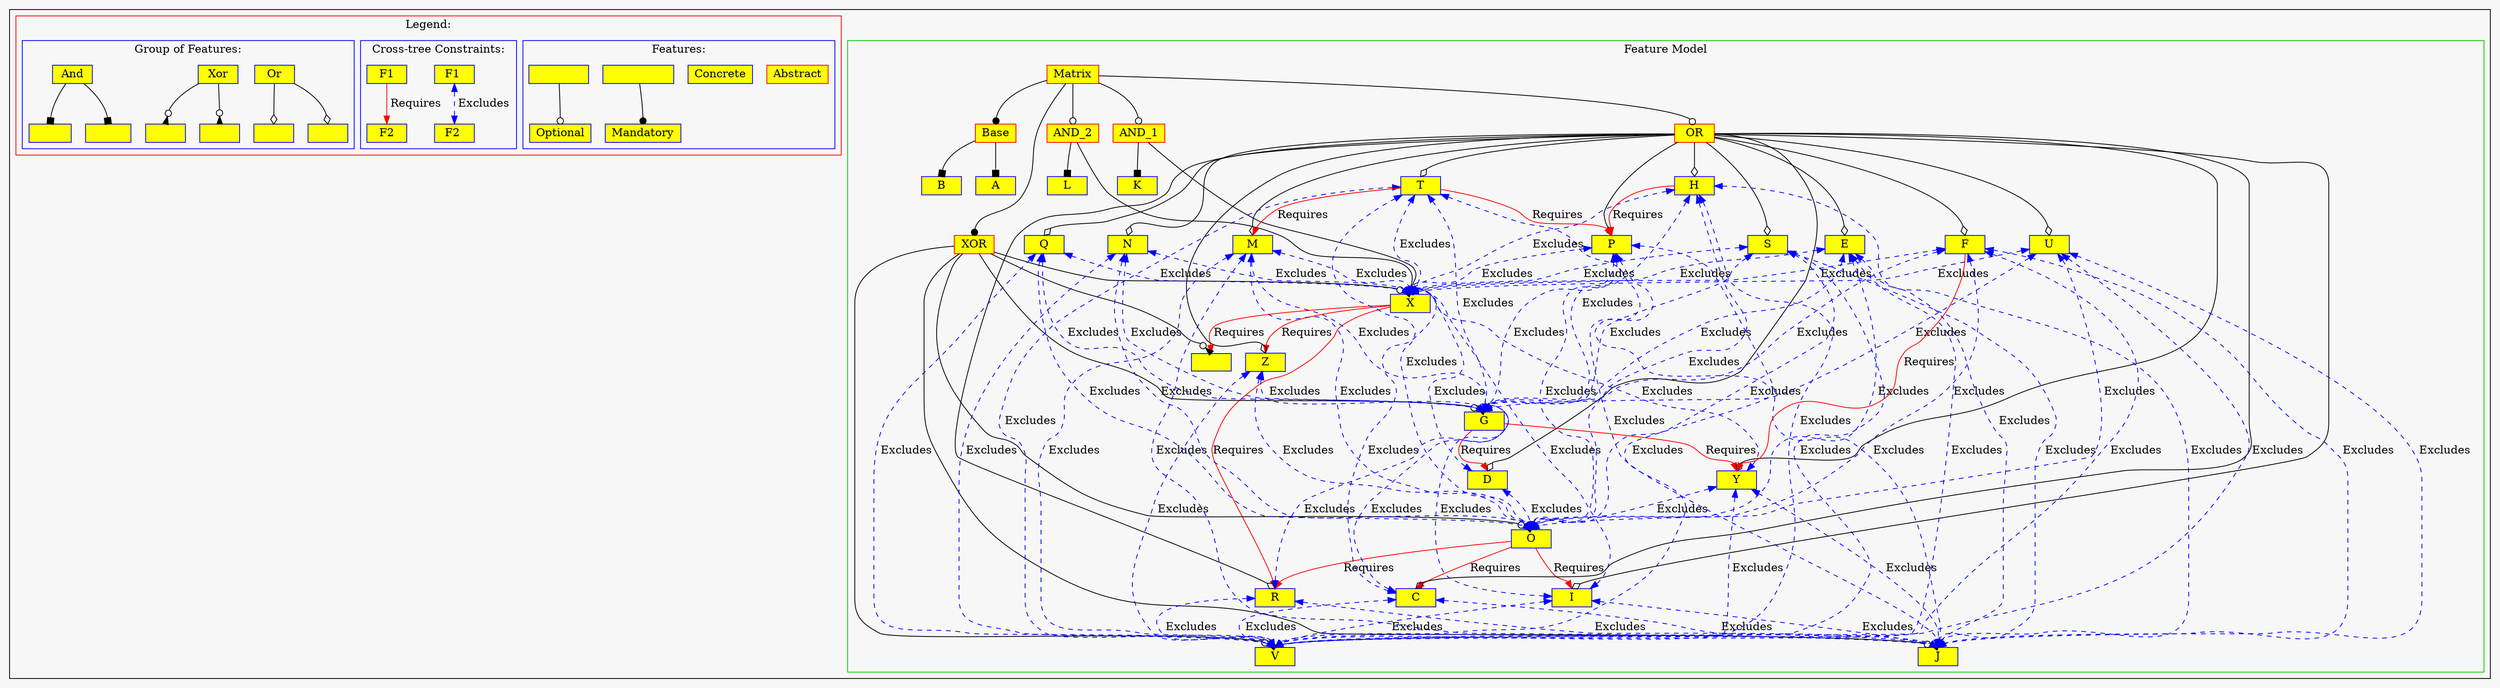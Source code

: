 digraph G  { 
graph [bgcolor=gray97];
subgraph cluster_1{
node [shape=box, width=0.7, height=0.3,style=filled, color=blue, fillcolor=yellow1];
subgraph cluster_2{
node [shape=box, width=0.7, height=0.3,style=filled, color=red, fillcolor=yellow1];
"Matrix";
node [shape=box, width=0.7, height=0.3,style=filled, color=red, fillcolor=yellow1];
"Matrix"->"Base":n[arrowhead="dot"];node [shape=box, width=0.7, height=0.3,style=filled, color=blue, fillcolor=yellow1];
"Base"->"A":n[arrowhead="box"];"Base"->"B":n[arrowhead="box"];node [shape=box, width=0.7, height=0.3,style=filled, color=blue, fillcolor=yellow1];
node [shape=box, width=0.7, height=0.3,style=filled, color=red, fillcolor=yellow1];
"Matrix"->"AND_1":n[arrowhead="odot"];
node [shape=box, width=0.7, height=0.3,style=filled, color=blue, fillcolor=yellow1];
"AND_1"->"K":n[arrowhead="box"];
node [shape=box, width=0.7, height=0.3,style=filled, color=blue, fillcolor=yellow1];
"AND_1"->"X":n[arrowhead="box"];
node [shape=box, width=0.7, height=0.3,style=filled, color=red, fillcolor=yellow1];
"Matrix"->"AND_2":n[arrowhead="odot"];
node [shape=box, width=0.7, height=0.3,style=filled, color=blue, fillcolor=yellow1];
"AND_2"->"L":n[arrowhead="box"];
node [shape=box, width=0.7, height=0.3,style=filled, color=blue, fillcolor=yellow1];
"AND_2"->"X":n[arrowhead="box"];
node [shape=box, width=0.7, height=0.3,style=filled, color=red, fillcolor=yellow1];
"Matrix"->"XOR":n[arrowhead="dot"];
node [shape=box, width=0.7, height=0.3,style=filled, color=blue, fillcolor=yellow1];
"XOR"->"":n[arrowhead="invodot"];
"XOR"->"G":n[arrowhead="invodot"];
"XOR"->"O":n[arrowhead="invodot"];
"XOR"->"J":n[arrowhead="invodot"];
"XOR"->"V":n[arrowhead="invodot"];
"XOR"->"X":n[arrowhead="invodot"];
node [shape=box, width=0.7, height=0.3,style=filled, color=red, fillcolor=yellow1];
"Matrix"->"OR":n[arrowhead="odot"];
node [shape=box, width=0.7, height=0.3,style=filled, color=blue, fillcolor=yellow1];
"OR"->"D":n[arrowhead="odiamond"];
"OR"->"C":n[arrowhead="odiamond"];
"OR"->"Y":n[arrowhead="odiamond"];
"OR"->"Z":n[arrowhead="odiamond"];
"OR"->"U":n[arrowhead="odiamond"];
"OR"->"M":n[arrowhead="odiamond"];
"OR"->"I":n[arrowhead="odiamond"];
"OR"->"N":n[arrowhead="odiamond"];
"OR"->"P":n[arrowhead="odiamond"];
"OR"->"Q":n[arrowhead="odiamond"];
"OR"->"F":n[arrowhead="odiamond"];
"OR"->"T":n[arrowhead="odiamond"];
"OR"->"S":n[arrowhead="odiamond"];
"OR"->"H":n[arrowhead="odiamond"];
"OR"->"E":n[arrowhead="odiamond"];
"OR"->"R":n[arrowhead="odiamond"];
"G"->"D":n[color="red",label="Requires"];
"G"->"Y":n[color="red",label="Requires"];
"O"->"C":n[color="red",label="Requires"];
"O"->"I":n[color="red",label="Requires"];
"O"->"R":n[color="red",label="Requires"];
"X"->"R":n[color="red",label="Requires"];
"X"->"":n[color="red",label="Requires"];
"X"->"Z":n[color="red",label="Requires"];
"F"->"Y":n[color="red",label="Requires"];
"H"->"P":n[color="red",label="Requires"];
"T"->"M":n[color="red",label="Requires"];
"T"->"P":n[color="red",label="Requires"];
"C"->"G":n[style="dashed", color="blue",label=" Excludes", dir="both"];
"Z"->"G":n[style="dashed", color="blue",label=" Excludes", dir="both"];
"U"->"G":n[style="dashed", color="blue",label=" Excludes", dir="both"];
"M"->"G":n[style="dashed", color="blue",label=" Excludes", dir="both"];
"I"->"G":n[style="dashed", color="blue",label=" Excludes", dir="both"];
"N"->"G":n[style="dashed", color="blue",label=" Excludes", dir="both"];
"P"->"G":n[style="dashed", color="blue",label=" Excludes", dir="both"];
"Q"->"G":n[style="dashed", color="blue",label=" Excludes", dir="both"];
"F"->"G":n[style="dashed", color="blue",label=" Excludes", dir="both"];
"T"->"G":n[style="dashed", color="blue",label=" Excludes", dir="both"];
"S"->"G":n[style="dashed", color="blue",label=" Excludes", dir="both"];
"H"->"G":n[style="dashed", color="blue",label=" Excludes", dir="both"];
"E"->"G":n[style="dashed", color="blue",label=" Excludes", dir="both"];
"R"->"G":n[style="dashed", color="blue",label=" Excludes", dir="both"];
"D"->"O":n[style="dashed", color="blue",label=" Excludes", dir="both"];
"Y"->"O":n[style="dashed", color="blue",label=" Excludes", dir="both"];
"Z"->"O":n[style="dashed", color="blue",label=" Excludes", dir="both"];
"U"->"O":n[style="dashed", color="blue",label=" Excludes", dir="both"];
"M"->"O":n[style="dashed", color="blue",label=" Excludes", dir="both"];
"N"->"O":n[style="dashed", color="blue",label=" Excludes", dir="both"];
"P"->"O":n[style="dashed", color="blue",label=" Excludes", dir="both"];
"Q"->"O":n[style="dashed", color="blue",label=" Excludes", dir="both"];
"F"->"O":n[style="dashed", color="blue",label=" Excludes", dir="both"];
"T"->"O":n[style="dashed", color="blue",label=" Excludes", dir="both"];
"S"->"O":n[style="dashed", color="blue",label=" Excludes", dir="both"];
"H"->"O":n[style="dashed", color="blue",label=" Excludes", dir="both"];
"E"->"O":n[style="dashed", color="blue",label=" Excludes", dir="both"];
"C"->"J":n[style="dashed", color="blue",label=" Excludes", dir="both"];
"Y"->"J":n[style="dashed", color="blue",label=" Excludes", dir="both"];
"U"->"J":n[style="dashed", color="blue",label=" Excludes", dir="both"];
"M"->"J":n[style="dashed", color="blue",label=" Excludes", dir="both"];
"I"->"J":n[style="dashed", color="blue",label=" Excludes", dir="both"];
"P"->"J":n[style="dashed", color="blue",label=" Excludes", dir="both"];
"F"->"J":n[style="dashed", color="blue",label=" Excludes", dir="both"];
"T"->"J":n[style="dashed", color="blue",label=" Excludes", dir="both"];
"S"->"J":n[style="dashed", color="blue",label=" Excludes", dir="both"];
"H"->"J":n[style="dashed", color="blue",label=" Excludes", dir="both"];
"E"->"J":n[style="dashed", color="blue",label=" Excludes", dir="both"];
"R"->"J":n[style="dashed", color="blue",label=" Excludes", dir="both"];
"C"->"V":n[style="dashed", color="blue",label=" Excludes", dir="both"];
"Y"->"V":n[style="dashed", color="blue",label=" Excludes", dir="both"];
"Z"->"V":n[style="dashed", color="blue",label=" Excludes", dir="both"];
"U"->"V":n[style="dashed", color="blue",label=" Excludes", dir="both"];
"M"->"V":n[style="dashed", color="blue",label=" Excludes", dir="both"];
"I"->"V":n[style="dashed", color="blue",label=" Excludes", dir="both"];
"N"->"V":n[style="dashed", color="blue",label=" Excludes", dir="both"];
"P"->"V":n[style="dashed", color="blue",label=" Excludes", dir="both"];
"Q"->"V":n[style="dashed", color="blue",label=" Excludes", dir="both"];
"F"->"V":n[style="dashed", color="blue",label=" Excludes", dir="both"];
"T"->"V":n[style="dashed", color="blue",label=" Excludes", dir="both"];
"S"->"V":n[style="dashed", color="blue",label=" Excludes", dir="both"];
"H"->"V":n[style="dashed", color="blue",label=" Excludes", dir="both"];
"E"->"V":n[style="dashed", color="blue",label=" Excludes", dir="both"];
"R"->"V":n[style="dashed", color="blue",label=" Excludes", dir="both"];
"D"->"X":n[style="dashed", color="blue",label=" Excludes", dir="both"];
"C"->"X":n[style="dashed", color="blue",label=" Excludes", dir="both"];
"Y"->"X":n[style="dashed", color="blue",label=" Excludes", dir="both"];
"U"->"X":n[style="dashed", color="blue",label=" Excludes", dir="both"];
"M"->"X":n[style="dashed", color="blue",label=" Excludes", dir="both"];
"I"->"X":n[style="dashed", color="blue",label=" Excludes", dir="both"];
"N"->"X":n[style="dashed", color="blue",label=" Excludes", dir="both"];
"P"->"X":n[style="dashed", color="blue",label=" Excludes", dir="both"];
"Q"->"X":n[style="dashed", color="blue",label=" Excludes", dir="both"];
"F"->"X":n[style="dashed", color="blue",label=" Excludes", dir="both"];
"T"->"X":n[style="dashed", color="blue",label=" Excludes", dir="both"];
"S"->"X":n[style="dashed", color="blue",label=" Excludes", dir="both"];
"H"->"X":n[style="dashed", color="blue",label=" Excludes", dir="both"];
"E"->"X":n[style="dashed", color="blue",label=" Excludes", dir="both"];
	label = "Feature Model";
	color=green3;	}
subgraph cluster_3{

	subgraph cluster_4{
	"Abstract":n[fillcolor="yellow1", color="red"];
	"Concrete":n[fillcolor="yellow1", color="blue"];
	"                "->"Mandatory":n[arrowhead="dot"];
	"             "->"Optional":n[arrowhead="odot"];
	label = "Features:";
	color=blue;
	}
	subgraph cluster_5{
	edge [dir=none]"F1 "->"F2 "[style="dashed", color="blue",label=" Excludes", dir="both"];
	 edge [dir=forward]"F1"->"F2"[color="red",label=" Requires"];
	label = "Cross-tree Constraints:";	color=blue;	}	subgraph cluster_6{
	"Or" ->"   ":n[arrowhead="odiamond"];
	"Or" ->"     ":n[arrowhead="odiamond"];
	"Xor"->"      ":n[arrowhead="invodot"];
	"Xor"->"       ":n[arrowhead="invodot"];
	"And"->"        ":n[arrowhead="box"];
	"And"->"         ":n[arrowhead="box"];
	label = "Group of Features:";
	color=blue;
	}
	label = "Legend:";
	color=red
}
}
}
